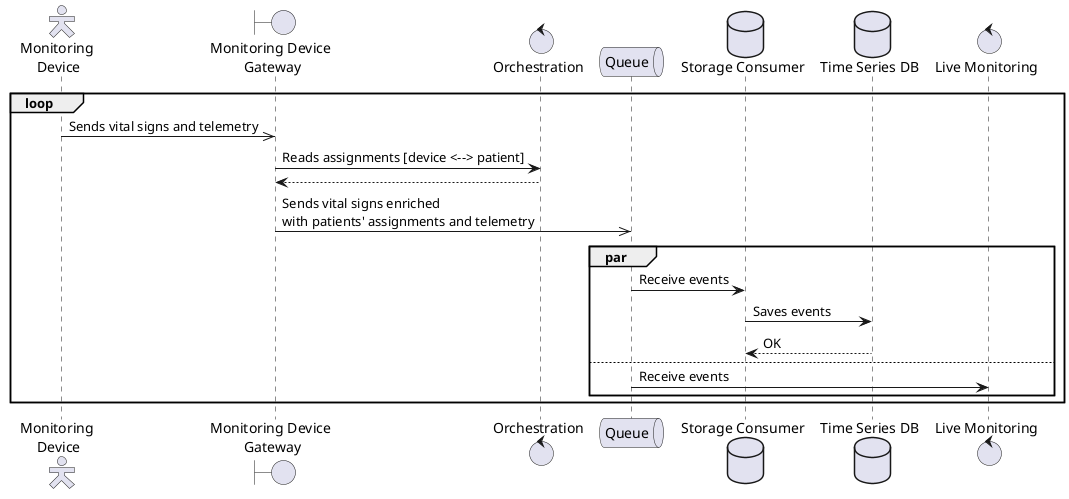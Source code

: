 @startuml

skinparam actorStyle Hollow

actor "Monitoring \nDevice" as MonitoringDevice
boundary  "Monitoring Device \nGateway" as MonitoringDeviceGateway
control  "Orchestration" as Orchestration
queue  "Queue" as Queue
database  "Storage Consumer" as StorageConsumer
database  "Time Series DB" as TimeSeriesDB
control  "Live Monitoring" as LiveMonitoring

loop
MonitoringDevice ->> MonitoringDeviceGateway : Sends vital signs and telemetry
MonitoringDeviceGateway -> Orchestration : Reads assignments [device <--> patient]
Orchestration --> MonitoringDeviceGateway :
MonitoringDeviceGateway ->> Queue : Sends vital signs enriched \nwith patients' assignments and telemetry
par
Queue -> StorageConsumer: Receive events
StorageConsumer -> TimeSeriesDB: Saves events
TimeSeriesDB --> StorageConsumer: OK
else
Queue -> LiveMonitoring: Receive events
end
end
@enduml

